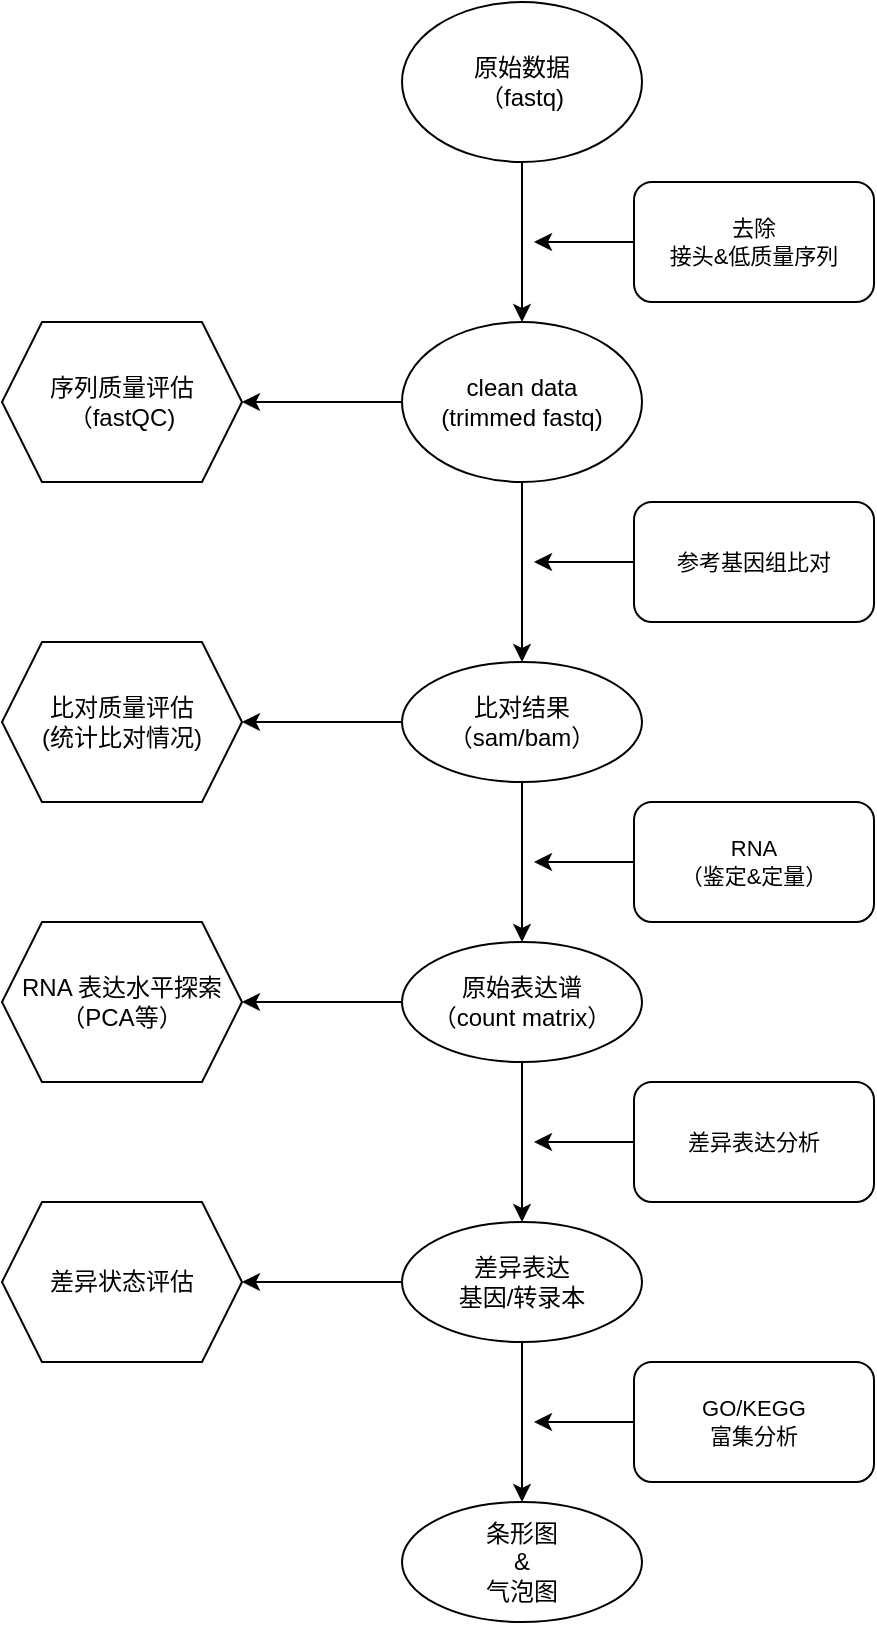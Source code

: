 <mxfile version="16.2.7" type="github"><diagram id="SD_GLQ9VekcqfIouxr11" name="Page-1"><mxGraphModel dx="1422" dy="762" grid="1" gridSize="10" guides="1" tooltips="1" connect="1" arrows="1" fold="1" page="1" pageScale="1" pageWidth="827" pageHeight="1169" math="0" shadow="0"><root><mxCell id="HQpAR4vY4TTFvMgATuz_-0"/><mxCell id="HQpAR4vY4TTFvMgATuz_-1" parent="HQpAR4vY4TTFvMgATuz_-0"/><mxCell id="7me5INYPsJIEHoTj8Pcg-12" value="" style="edgeStyle=orthogonalEdgeStyle;shape=connector;curved=1;rounded=0;jumpStyle=none;jumpSize=6;orthogonalLoop=1;jettySize=auto;html=1;labelBackgroundColor=default;fontFamily=Helvetica;fontSize=11;fontColor=default;endArrow=classic;endSize=6;targetPerimeterSpacing=0;strokeColor=default;" edge="1" parent="HQpAR4vY4TTFvMgATuz_-1" source="7me5INYPsJIEHoTj8Pcg-0" target="7me5INYPsJIEHoTj8Pcg-11"><mxGeometry relative="1" as="geometry"/></mxCell><mxCell id="7me5INYPsJIEHoTj8Pcg-0" value="原始数据&lt;br&gt;（fastq)" style="ellipse;whiteSpace=wrap;html=1;" vertex="1" parent="HQpAR4vY4TTFvMgATuz_-1"><mxGeometry x="354" y="110" width="120" height="80" as="geometry"/></mxCell><mxCell id="7me5INYPsJIEHoTj8Pcg-16" value="" style="edgeStyle=orthogonalEdgeStyle;shape=connector;curved=1;rounded=0;jumpStyle=none;jumpSize=6;orthogonalLoop=1;jettySize=auto;html=1;labelBackgroundColor=default;fontFamily=Helvetica;fontSize=11;fontColor=default;endArrow=classic;endSize=6;targetPerimeterSpacing=0;strokeColor=default;" edge="1" parent="HQpAR4vY4TTFvMgATuz_-1" source="7me5INYPsJIEHoTj8Pcg-11" target="7me5INYPsJIEHoTj8Pcg-15"><mxGeometry relative="1" as="geometry"/></mxCell><mxCell id="7me5INYPsJIEHoTj8Pcg-33" value="" style="edgeStyle=orthogonalEdgeStyle;shape=connector;curved=1;rounded=0;jumpStyle=none;jumpSize=6;orthogonalLoop=1;jettySize=auto;html=1;labelBackgroundColor=default;fontFamily=Helvetica;fontSize=11;fontColor=default;endArrow=classic;endSize=6;targetPerimeterSpacing=0;strokeColor=default;" edge="1" parent="HQpAR4vY4TTFvMgATuz_-1" source="7me5INYPsJIEHoTj8Pcg-11" target="7me5INYPsJIEHoTj8Pcg-32"><mxGeometry relative="1" as="geometry"/></mxCell><mxCell id="7me5INYPsJIEHoTj8Pcg-11" value="clean data&lt;br&gt;(trimmed fastq)" style="ellipse;whiteSpace=wrap;html=1;align=center;verticalAlign=middle;textDirection=ltr;" vertex="1" parent="HQpAR4vY4TTFvMgATuz_-1"><mxGeometry x="354" y="270" width="120" height="80" as="geometry"/></mxCell><mxCell id="7me5INYPsJIEHoTj8Pcg-14" style="edgeStyle=orthogonalEdgeStyle;shape=connector;curved=1;rounded=0;jumpStyle=none;jumpSize=6;orthogonalLoop=1;jettySize=auto;html=1;exitX=0;exitY=0.5;exitDx=0;exitDy=0;labelBackgroundColor=default;fontFamily=Helvetica;fontSize=11;fontColor=default;endArrow=classic;endSize=6;targetPerimeterSpacing=0;strokeColor=default;" edge="1" parent="HQpAR4vY4TTFvMgATuz_-1" source="7me5INYPsJIEHoTj8Pcg-13"><mxGeometry relative="1" as="geometry"><mxPoint x="420" y="230" as="targetPoint"/></mxGeometry></mxCell><mxCell id="7me5INYPsJIEHoTj8Pcg-13" value="去除&lt;br&gt;接头&amp;amp;低质量序列" style="rounded=1;whiteSpace=wrap;html=1;fontFamily=Helvetica;fontSize=11;fontColor=default;" vertex="1" parent="HQpAR4vY4TTFvMgATuz_-1"><mxGeometry x="470" y="200" width="120" height="60" as="geometry"/></mxCell><mxCell id="7me5INYPsJIEHoTj8Pcg-21" value="" style="edgeStyle=orthogonalEdgeStyle;shape=connector;curved=1;rounded=0;jumpStyle=none;jumpSize=6;orthogonalLoop=1;jettySize=auto;html=1;labelBackgroundColor=default;fontFamily=Helvetica;fontSize=11;fontColor=default;endArrow=classic;endSize=6;targetPerimeterSpacing=0;strokeColor=default;" edge="1" parent="HQpAR4vY4TTFvMgATuz_-1" source="7me5INYPsJIEHoTj8Pcg-15" target="7me5INYPsJIEHoTj8Pcg-20"><mxGeometry relative="1" as="geometry"/></mxCell><mxCell id="7me5INYPsJIEHoTj8Pcg-39" value="" style="edgeStyle=orthogonalEdgeStyle;shape=connector;curved=1;rounded=0;jumpStyle=none;jumpSize=6;orthogonalLoop=1;jettySize=auto;html=1;labelBackgroundColor=default;fontFamily=Helvetica;fontSize=11;fontColor=default;endArrow=classic;endSize=6;targetPerimeterSpacing=0;strokeColor=default;" edge="1" parent="HQpAR4vY4TTFvMgATuz_-1" source="7me5INYPsJIEHoTj8Pcg-15" target="7me5INYPsJIEHoTj8Pcg-38"><mxGeometry relative="1" as="geometry"/></mxCell><mxCell id="7me5INYPsJIEHoTj8Pcg-15" value="比对结果&lt;br&gt;（sam/bam）" style="ellipse;whiteSpace=wrap;html=1;" vertex="1" parent="HQpAR4vY4TTFvMgATuz_-1"><mxGeometry x="354" y="440" width="120" height="60" as="geometry"/></mxCell><mxCell id="7me5INYPsJIEHoTj8Pcg-18" style="edgeStyle=orthogonalEdgeStyle;shape=connector;curved=1;rounded=0;jumpStyle=none;jumpSize=6;orthogonalLoop=1;jettySize=auto;html=1;exitX=0;exitY=0.5;exitDx=0;exitDy=0;labelBackgroundColor=default;fontFamily=Helvetica;fontSize=11;fontColor=default;endArrow=classic;endSize=6;targetPerimeterSpacing=0;strokeColor=default;" edge="1" parent="HQpAR4vY4TTFvMgATuz_-1" source="7me5INYPsJIEHoTj8Pcg-19"><mxGeometry relative="1" as="geometry"><mxPoint x="420" y="390" as="targetPoint"/></mxGeometry></mxCell><mxCell id="7me5INYPsJIEHoTj8Pcg-19" value="参考基因组比对" style="rounded=1;whiteSpace=wrap;html=1;fontFamily=Helvetica;fontSize=11;fontColor=default;" vertex="1" parent="HQpAR4vY4TTFvMgATuz_-1"><mxGeometry x="470" y="360" width="120" height="60" as="geometry"/></mxCell><mxCell id="7me5INYPsJIEHoTj8Pcg-25" value="" style="edgeStyle=orthogonalEdgeStyle;shape=connector;curved=1;rounded=0;jumpStyle=none;jumpSize=6;orthogonalLoop=1;jettySize=auto;html=1;labelBackgroundColor=default;fontFamily=Helvetica;fontSize=11;fontColor=default;endArrow=classic;endSize=6;targetPerimeterSpacing=0;strokeColor=default;" edge="1" parent="HQpAR4vY4TTFvMgATuz_-1" source="7me5INYPsJIEHoTj8Pcg-20" target="7me5INYPsJIEHoTj8Pcg-24"><mxGeometry relative="1" as="geometry"/></mxCell><mxCell id="7me5INYPsJIEHoTj8Pcg-41" value="" style="edgeStyle=orthogonalEdgeStyle;shape=connector;curved=1;rounded=0;jumpStyle=none;jumpSize=6;orthogonalLoop=1;jettySize=auto;html=1;labelBackgroundColor=default;fontFamily=Helvetica;fontSize=11;fontColor=default;endArrow=classic;endSize=6;targetPerimeterSpacing=0;strokeColor=default;" edge="1" parent="HQpAR4vY4TTFvMgATuz_-1" source="7me5INYPsJIEHoTj8Pcg-20" target="7me5INYPsJIEHoTj8Pcg-40"><mxGeometry relative="1" as="geometry"/></mxCell><mxCell id="7me5INYPsJIEHoTj8Pcg-20" value="原始表达谱&lt;br&gt;（count matrix）" style="ellipse;whiteSpace=wrap;html=1;" vertex="1" parent="HQpAR4vY4TTFvMgATuz_-1"><mxGeometry x="354" y="580" width="120" height="60" as="geometry"/></mxCell><mxCell id="7me5INYPsJIEHoTj8Pcg-22" style="edgeStyle=orthogonalEdgeStyle;shape=connector;curved=1;rounded=0;jumpStyle=none;jumpSize=6;orthogonalLoop=1;jettySize=auto;html=1;exitX=0;exitY=0.5;exitDx=0;exitDy=0;labelBackgroundColor=default;fontFamily=Helvetica;fontSize=11;fontColor=default;endArrow=classic;endSize=6;targetPerimeterSpacing=0;strokeColor=default;" edge="1" parent="HQpAR4vY4TTFvMgATuz_-1" source="7me5INYPsJIEHoTj8Pcg-23"><mxGeometry relative="1" as="geometry"><mxPoint x="420" y="540" as="targetPoint"/></mxGeometry></mxCell><mxCell id="7me5INYPsJIEHoTj8Pcg-23" value="RNA&lt;br&gt;（鉴定&amp;amp;定量）" style="rounded=1;whiteSpace=wrap;html=1;fontFamily=Helvetica;fontSize=11;fontColor=default;" vertex="1" parent="HQpAR4vY4TTFvMgATuz_-1"><mxGeometry x="470" y="510" width="120" height="60" as="geometry"/></mxCell><mxCell id="7me5INYPsJIEHoTj8Pcg-37" value="" style="edgeStyle=orthogonalEdgeStyle;shape=connector;curved=1;rounded=0;jumpStyle=none;jumpSize=6;orthogonalLoop=1;jettySize=auto;html=1;labelBackgroundColor=default;fontFamily=Helvetica;fontSize=11;fontColor=default;endArrow=classic;endSize=6;targetPerimeterSpacing=0;strokeColor=default;" edge="1" parent="HQpAR4vY4TTFvMgATuz_-1" source="7me5INYPsJIEHoTj8Pcg-24" target="7me5INYPsJIEHoTj8Pcg-36"><mxGeometry relative="1" as="geometry"/></mxCell><mxCell id="7me5INYPsJIEHoTj8Pcg-45" value="" style="edgeStyle=orthogonalEdgeStyle;shape=connector;curved=1;rounded=0;jumpStyle=none;jumpSize=6;orthogonalLoop=1;jettySize=auto;html=1;labelBackgroundColor=default;fontFamily=Helvetica;fontSize=11;fontColor=default;endArrow=classic;endSize=6;targetPerimeterSpacing=0;strokeColor=default;" edge="1" parent="HQpAR4vY4TTFvMgATuz_-1" source="7me5INYPsJIEHoTj8Pcg-24" target="7me5INYPsJIEHoTj8Pcg-44"><mxGeometry relative="1" as="geometry"/></mxCell><mxCell id="7me5INYPsJIEHoTj8Pcg-24" value="差异表达&lt;br&gt;基因/转录本" style="ellipse;whiteSpace=wrap;html=1;" vertex="1" parent="HQpAR4vY4TTFvMgATuz_-1"><mxGeometry x="354" y="720" width="120" height="60" as="geometry"/></mxCell><mxCell id="7me5INYPsJIEHoTj8Pcg-26" style="edgeStyle=orthogonalEdgeStyle;shape=connector;curved=1;rounded=0;jumpStyle=none;jumpSize=6;orthogonalLoop=1;jettySize=auto;html=1;exitX=0;exitY=0.5;exitDx=0;exitDy=0;labelBackgroundColor=default;fontFamily=Helvetica;fontSize=11;fontColor=default;endArrow=classic;endSize=6;targetPerimeterSpacing=0;strokeColor=default;" edge="1" parent="HQpAR4vY4TTFvMgATuz_-1" source="7me5INYPsJIEHoTj8Pcg-27"><mxGeometry relative="1" as="geometry"><mxPoint x="420" y="680" as="targetPoint"/></mxGeometry></mxCell><mxCell id="7me5INYPsJIEHoTj8Pcg-27" value="差异表达分析" style="rounded=1;whiteSpace=wrap;html=1;fontFamily=Helvetica;fontSize=11;fontColor=default;" vertex="1" parent="HQpAR4vY4TTFvMgATuz_-1"><mxGeometry x="470" y="650" width="120" height="60" as="geometry"/></mxCell><mxCell id="7me5INYPsJIEHoTj8Pcg-32" value="序列质量评估&lt;br&gt;（fastQC)" style="shape=hexagon;perimeter=hexagonPerimeter2;whiteSpace=wrap;html=1;fixedSize=1;" vertex="1" parent="HQpAR4vY4TTFvMgATuz_-1"><mxGeometry x="154" y="270" width="120" height="80" as="geometry"/></mxCell><mxCell id="7me5INYPsJIEHoTj8Pcg-36" value="条形图&lt;br&gt;&amp;amp;&lt;br&gt;气泡图" style="ellipse;whiteSpace=wrap;html=1;" vertex="1" parent="HQpAR4vY4TTFvMgATuz_-1"><mxGeometry x="354" y="860" width="120" height="60" as="geometry"/></mxCell><mxCell id="7me5INYPsJIEHoTj8Pcg-38" value="比对质量评估&lt;br&gt;(统计比对情况)" style="shape=hexagon;perimeter=hexagonPerimeter2;whiteSpace=wrap;html=1;fixedSize=1;" vertex="1" parent="HQpAR4vY4TTFvMgATuz_-1"><mxGeometry x="154" y="430" width="120" height="80" as="geometry"/></mxCell><mxCell id="7me5INYPsJIEHoTj8Pcg-40" value="RNA 表达水平探索&lt;br&gt;（PCA等）" style="shape=hexagon;perimeter=hexagonPerimeter2;whiteSpace=wrap;html=1;fixedSize=1;" vertex="1" parent="HQpAR4vY4TTFvMgATuz_-1"><mxGeometry x="154" y="570" width="120" height="80" as="geometry"/></mxCell><mxCell id="7me5INYPsJIEHoTj8Pcg-42" style="edgeStyle=orthogonalEdgeStyle;shape=connector;curved=1;rounded=0;jumpStyle=none;jumpSize=6;orthogonalLoop=1;jettySize=auto;html=1;exitX=0;exitY=0.5;exitDx=0;exitDy=0;labelBackgroundColor=default;fontFamily=Helvetica;fontSize=11;fontColor=default;endArrow=classic;endSize=6;targetPerimeterSpacing=0;strokeColor=default;" edge="1" parent="HQpAR4vY4TTFvMgATuz_-1" source="7me5INYPsJIEHoTj8Pcg-43"><mxGeometry relative="1" as="geometry"><mxPoint x="420" y="820" as="targetPoint"/></mxGeometry></mxCell><mxCell id="7me5INYPsJIEHoTj8Pcg-43" value="GO/KEGG&lt;br&gt;富集分析" style="rounded=1;whiteSpace=wrap;html=1;fontFamily=Helvetica;fontSize=11;fontColor=default;" vertex="1" parent="HQpAR4vY4TTFvMgATuz_-1"><mxGeometry x="470" y="790" width="120" height="60" as="geometry"/></mxCell><mxCell id="7me5INYPsJIEHoTj8Pcg-44" value="差异状态评估" style="shape=hexagon;perimeter=hexagonPerimeter2;whiteSpace=wrap;html=1;fixedSize=1;" vertex="1" parent="HQpAR4vY4TTFvMgATuz_-1"><mxGeometry x="154" y="710" width="120" height="80" as="geometry"/></mxCell></root></mxGraphModel></diagram></mxfile>